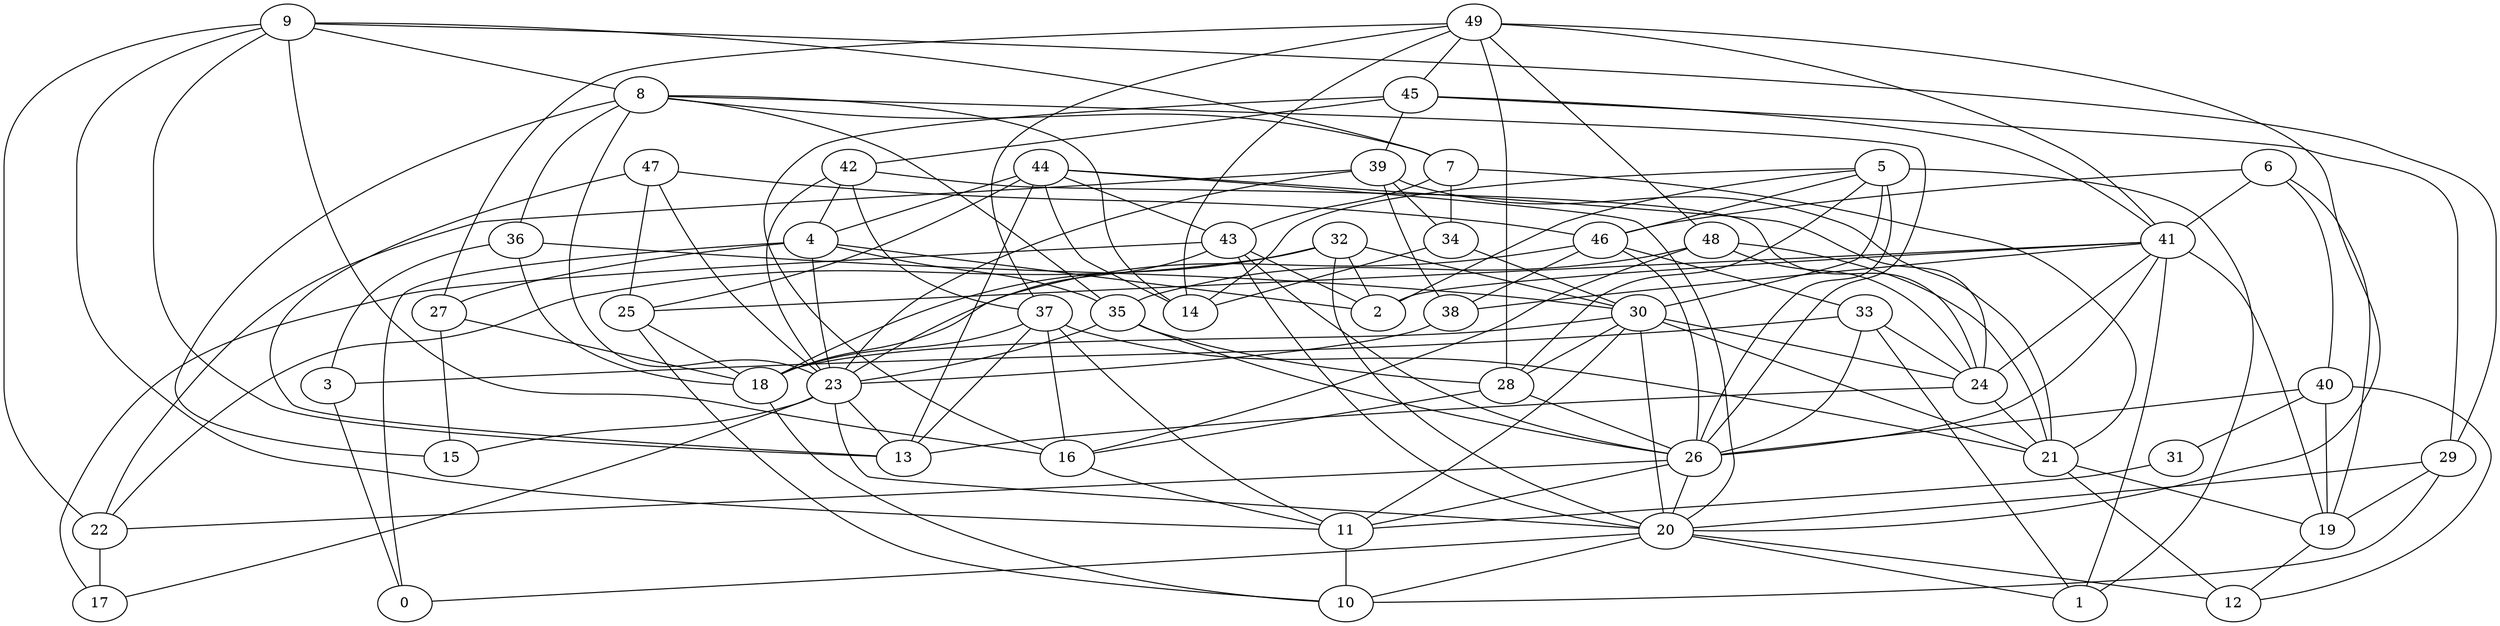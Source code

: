 digraph GG_graph {

subgraph G_graph {
edge [color = black]
"7" -> "43" [dir = none]
"7" -> "21" [dir = none]
"5" -> "26" [dir = none]
"5" -> "2" [dir = none]
"5" -> "46" [dir = none]
"5" -> "28" [dir = none]
"28" -> "16" [dir = none]
"41" -> "24" [dir = none]
"41" -> "38" [dir = none]
"41" -> "25" [dir = none]
"41" -> "1" [dir = none]
"41" -> "2" [dir = none]
"36" -> "30" [dir = none]
"36" -> "18" [dir = none]
"36" -> "3" [dir = none]
"25" -> "18" [dir = none]
"25" -> "10" [dir = none]
"37" -> "11" [dir = none]
"37" -> "13" [dir = none]
"37" -> "18" [dir = none]
"23" -> "15" [dir = none]
"23" -> "20" [dir = none]
"21" -> "19" [dir = none]
"24" -> "13" [dir = none]
"29" -> "10" [dir = none]
"47" -> "13" [dir = none]
"47" -> "25" [dir = none]
"9" -> "29" [dir = none]
"9" -> "11" [dir = none]
"9" -> "7" [dir = none]
"9" -> "13" [dir = none]
"9" -> "16" [dir = none]
"22" -> "17" [dir = none]
"20" -> "12" [dir = none]
"20" -> "1" [dir = none]
"20" -> "0" [dir = none]
"48" -> "24" [dir = none]
"48" -> "21" [dir = none]
"48" -> "35" [dir = none]
"31" -> "11" [dir = none]
"44" -> "25" [dir = none]
"44" -> "13" [dir = none]
"44" -> "24" [dir = none]
"44" -> "4" [dir = none]
"44" -> "43" [dir = none]
"44" -> "14" [dir = none]
"34" -> "30" [dir = none]
"11" -> "10" [dir = none]
"39" -> "23" [dir = none]
"39" -> "21" [dir = none]
"39" -> "38" [dir = none]
"39" -> "34" [dir = none]
"40" -> "19" [dir = none]
"40" -> "12" [dir = none]
"40" -> "31" [dir = none]
"46" -> "38" [dir = none]
"46" -> "33" [dir = none]
"26" -> "22" [dir = none]
"26" -> "11" [dir = none]
"32" -> "2" [dir = none]
"32" -> "30" [dir = none]
"32" -> "22" [dir = none]
"43" -> "17" [dir = none]
"4" -> "27" [dir = none]
"4" -> "0" [dir = none]
"4" -> "2" [dir = none]
"4" -> "23" [dir = none]
"33" -> "3" [dir = none]
"33" -> "26" [dir = none]
"35" -> "26" [dir = none]
"27" -> "15" [dir = none]
"42" -> "37" [dir = none]
"42" -> "23" [dir = none]
"49" -> "37" [dir = none]
"49" -> "14" [dir = none]
"49" -> "20" [dir = none]
"49" -> "41" [dir = none]
"49" -> "48" [dir = none]
"49" -> "27" [dir = none]
"8" -> "23" [dir = none]
"8" -> "36" [dir = none]
"8" -> "15" [dir = none]
"8" -> "26" [dir = none]
"8" -> "35" [dir = none]
"19" -> "12" [dir = none]
"30" -> "28" [dir = none]
"30" -> "20" [dir = none]
"30" -> "24" [dir = none]
"30" -> "21" [dir = none]
"30" -> "18" [dir = none]
"3" -> "0" [dir = none]
"45" -> "39" [dir = none]
"45" -> "41" [dir = none]
"45" -> "42" [dir = none]
"45" -> "29" [dir = none]
"6" -> "40" [dir = none]
"6" -> "41" [dir = none]
"6" -> "19" [dir = none]
"29" -> "20" [dir = none]
"37" -> "21" [dir = none]
"34" -> "14" [dir = none]
"43" -> "2" [dir = none]
"28" -> "26" [dir = none]
"21" -> "12" [dir = none]
"46" -> "18" [dir = none]
"6" -> "46" [dir = none]
"41" -> "26" [dir = none]
"29" -> "19" [dir = none]
"42" -> "24" [dir = none]
"35" -> "23" [dir = none]
"35" -> "28" [dir = none]
"27" -> "18" [dir = none]
"40" -> "26" [dir = none]
"20" -> "10" [dir = none]
"30" -> "11" [dir = none]
"8" -> "14" [dir = none]
"9" -> "22" [dir = none]
"49" -> "28" [dir = none]
"37" -> "16" [dir = none]
"24" -> "21" [dir = none]
"32" -> "18" [dir = none]
"39" -> "22" [dir = none]
"5" -> "30" [dir = none]
"23" -> "13" [dir = none]
"7" -> "34" [dir = none]
"41" -> "19" [dir = none]
"49" -> "45" [dir = none]
"43" -> "26" [dir = none]
"23" -> "17" [dir = none]
"9" -> "8" [dir = none]
"42" -> "4" [dir = none]
"5" -> "1" [dir = none]
"8" -> "7" [dir = none]
"33" -> "24" [dir = none]
"38" -> "23" [dir = none]
"48" -> "16" [dir = none]
"43" -> "20" [dir = none]
"46" -> "26" [dir = none]
"16" -> "11" [dir = none]
"47" -> "23" [dir = none]
"43" -> "23" [dir = none]
"32" -> "20" [dir = none]
"5" -> "14" [dir = none]
"18" -> "10" [dir = none]
"44" -> "20" [dir = none]
"26" -> "20" [dir = none]
"47" -> "46" [dir = none]
"45" -> "16" [dir = none]
"4" -> "35" [dir = none]
"33" -> "1" [dir = none]
}

}

